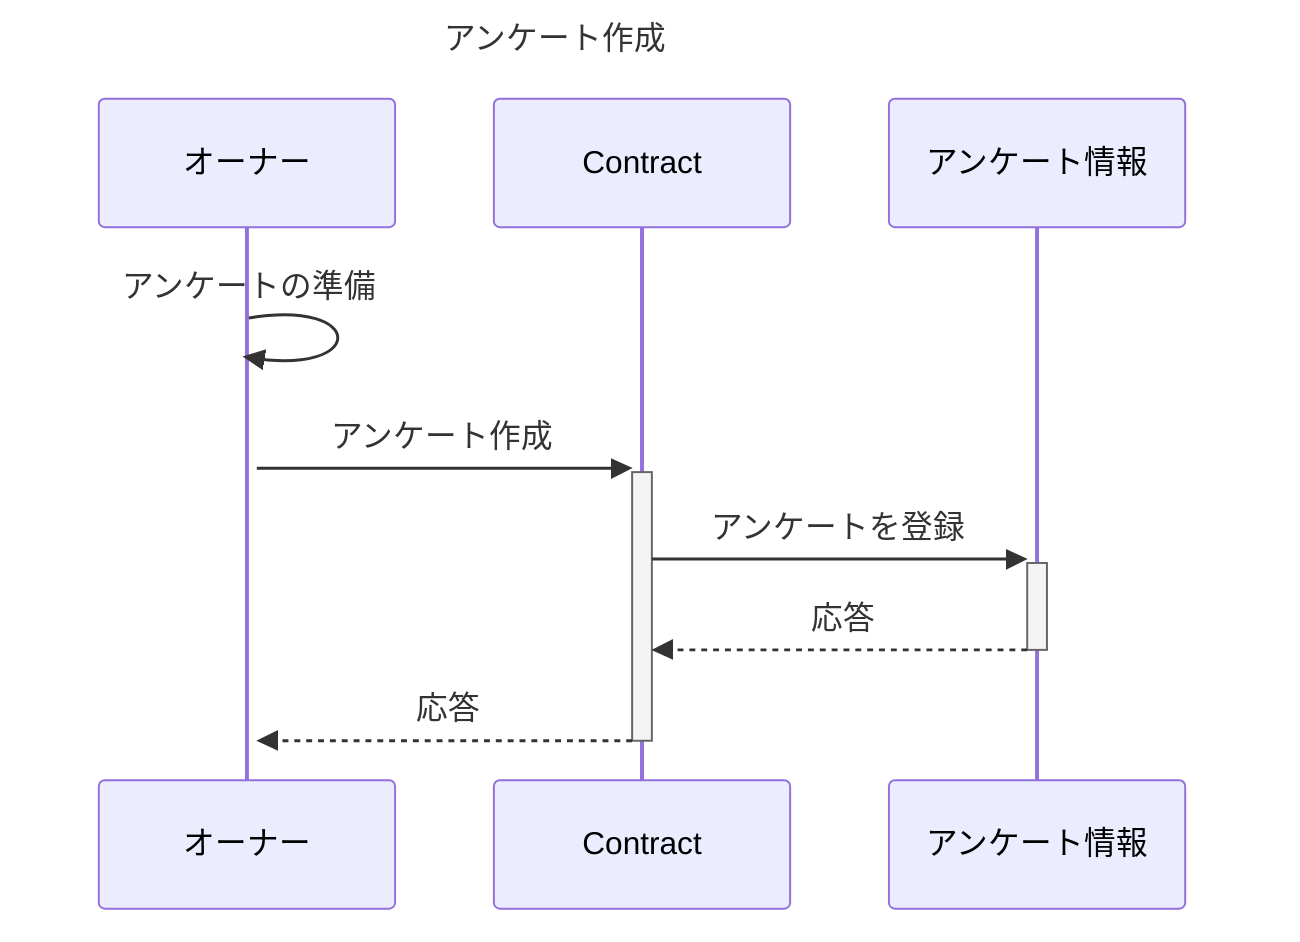 sequenceDiagram
Title: アンケート作成
participant OW AS オーナー
participant DAPPS AS Contract
participant CP AS アンケート情報

OW ->>+ OW: アンケートの準備

OW ->>+ DAPPS: アンケート作成
    DAPPS ->>+ CP: アンケートを登録
    CP -->>- DAPPS : 応答
DAPPS -->>- OW : 応答